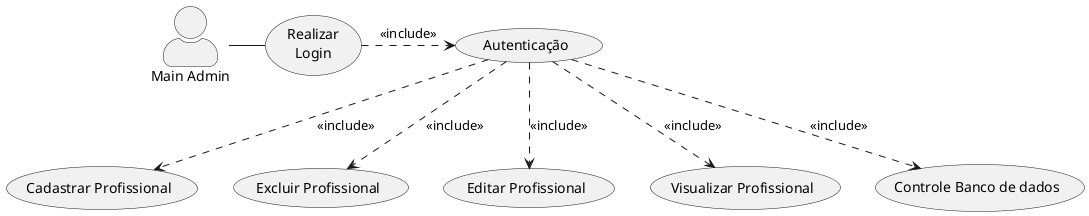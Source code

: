 @startuml Diagrama de Caso de Uso Administrador


skinparam actorStyle awesome

"Main Admin" as Admin

Admin -right-- (Realizar\nLogin)

(Realizar\nLogin)-right..>(Autenticação) : <<include>>

(Autenticação)..>(Cadastrar Profissional) : <<include>>
(Autenticação)..>(Excluir Profissional) : <<include>>
(Autenticação)..>(Editar Profissional) : <<include>>
(Autenticação)..>(Visualizar Profissional) : <<include>>
(Autenticação)..>(Controle Banco de dados) : <<include>>


@endluml
